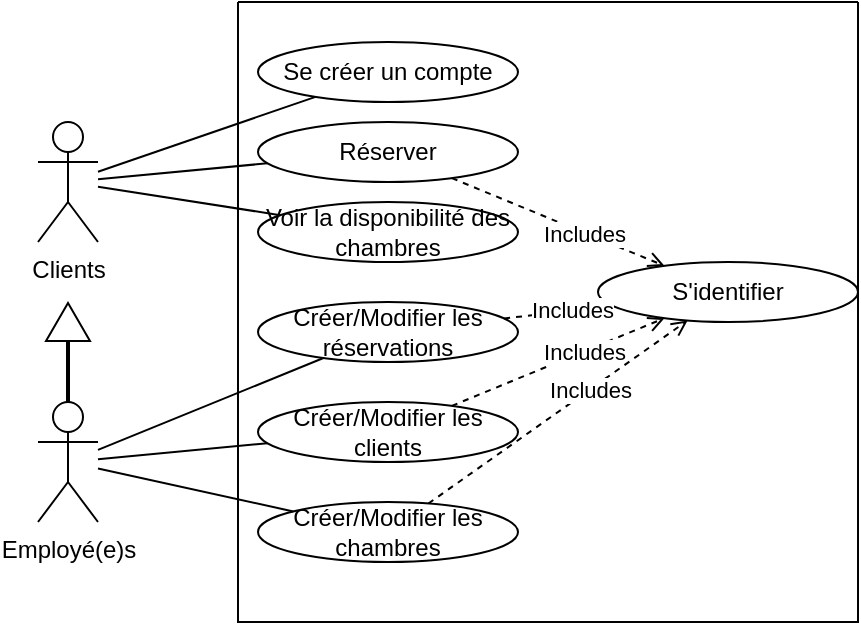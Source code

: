 <mxfile version="26.1.3">
  <diagram name="Page-1" id="L_e7yTvRXg8Vd2vKUfft">
    <mxGraphModel dx="683" dy="373" grid="1" gridSize="10" guides="1" tooltips="1" connect="1" arrows="1" fold="1" page="1" pageScale="1" pageWidth="827" pageHeight="1169" math="0" shadow="0">
      <root>
        <mxCell id="0" />
        <mxCell id="1" parent="0" />
        <mxCell id="TopxvmhcqRU4W3nKjWyD-1" value="Clients&lt;div&gt;&lt;br&gt;&lt;/div&gt;" style="shape=umlActor;verticalLabelPosition=bottom;verticalAlign=top;html=1;outlineConnect=0;" vertex="1" parent="1">
          <mxGeometry x="120" y="80" width="30" height="60" as="geometry" />
        </mxCell>
        <mxCell id="TopxvmhcqRU4W3nKjWyD-3" value="Employé(e)s" style="shape=umlActor;verticalLabelPosition=bottom;verticalAlign=top;html=1;outlineConnect=0;" vertex="1" parent="1">
          <mxGeometry x="120" y="220" width="30" height="60" as="geometry" />
        </mxCell>
        <mxCell id="TopxvmhcqRU4W3nKjWyD-4" value="" style="swimlane;startSize=0;" vertex="1" parent="1">
          <mxGeometry x="220" y="20" width="310" height="310" as="geometry" />
        </mxCell>
        <mxCell id="TopxvmhcqRU4W3nKjWyD-5" value="Réserver" style="ellipse;whiteSpace=wrap;html=1;" vertex="1" parent="TopxvmhcqRU4W3nKjWyD-4">
          <mxGeometry x="10" y="60" width="130" height="30" as="geometry" />
        </mxCell>
        <mxCell id="TopxvmhcqRU4W3nKjWyD-6" value="Créer/Modifier les réservations" style="ellipse;whiteSpace=wrap;html=1;" vertex="1" parent="TopxvmhcqRU4W3nKjWyD-4">
          <mxGeometry x="10" y="150" width="130" height="30" as="geometry" />
        </mxCell>
        <mxCell id="TopxvmhcqRU4W3nKjWyD-7" value="Créer/Modifier les clients" style="ellipse;whiteSpace=wrap;html=1;" vertex="1" parent="TopxvmhcqRU4W3nKjWyD-4">
          <mxGeometry x="10" y="200" width="130" height="30" as="geometry" />
        </mxCell>
        <mxCell id="TopxvmhcqRU4W3nKjWyD-8" value="Créer/Modifier les chambres" style="ellipse;whiteSpace=wrap;html=1;" vertex="1" parent="TopxvmhcqRU4W3nKjWyD-4">
          <mxGeometry x="10" y="250" width="130" height="30" as="geometry" />
        </mxCell>
        <mxCell id="TopxvmhcqRU4W3nKjWyD-18" value="Voir la disponibilité des chambres" style="ellipse;whiteSpace=wrap;html=1;" vertex="1" parent="TopxvmhcqRU4W3nKjWyD-4">
          <mxGeometry x="10" y="100" width="130" height="30" as="geometry" />
        </mxCell>
        <mxCell id="TopxvmhcqRU4W3nKjWyD-21" value="S&#39;identifier" style="ellipse;whiteSpace=wrap;html=1;" vertex="1" parent="TopxvmhcqRU4W3nKjWyD-4">
          <mxGeometry x="180" y="130" width="130" height="30" as="geometry" />
        </mxCell>
        <mxCell id="TopxvmhcqRU4W3nKjWyD-22" value="" style="endArrow=open;html=1;rounded=0;strokeColor=default;dashed=1;endFill=0;" edge="1" parent="TopxvmhcqRU4W3nKjWyD-4" source="TopxvmhcqRU4W3nKjWyD-5" target="TopxvmhcqRU4W3nKjWyD-21">
          <mxGeometry width="50" height="50" relative="1" as="geometry">
            <mxPoint x="60" y="130" as="sourcePoint" />
            <mxPoint x="110" y="80" as="targetPoint" />
          </mxGeometry>
        </mxCell>
        <mxCell id="TopxvmhcqRU4W3nKjWyD-26" value="Includes" style="edgeLabel;html=1;align=center;verticalAlign=middle;resizable=0;points=[];" vertex="1" connectable="0" parent="TopxvmhcqRU4W3nKjWyD-22">
          <mxGeometry x="0.243" relative="1" as="geometry">
            <mxPoint as="offset" />
          </mxGeometry>
        </mxCell>
        <mxCell id="TopxvmhcqRU4W3nKjWyD-23" value="Se créer un compte" style="ellipse;whiteSpace=wrap;html=1;" vertex="1" parent="TopxvmhcqRU4W3nKjWyD-4">
          <mxGeometry x="10" y="20" width="130" height="30" as="geometry" />
        </mxCell>
        <mxCell id="TopxvmhcqRU4W3nKjWyD-31" value="" style="endArrow=open;html=1;rounded=0;strokeColor=default;dashed=1;endFill=0;" edge="1" parent="TopxvmhcqRU4W3nKjWyD-4" source="TopxvmhcqRU4W3nKjWyD-7" target="TopxvmhcqRU4W3nKjWyD-21">
          <mxGeometry width="50" height="50" relative="1" as="geometry">
            <mxPoint x="150" y="206" as="sourcePoint" />
            <mxPoint x="256" y="250" as="targetPoint" />
          </mxGeometry>
        </mxCell>
        <mxCell id="TopxvmhcqRU4W3nKjWyD-32" value="Includes" style="edgeLabel;html=1;align=center;verticalAlign=middle;resizable=0;points=[];" vertex="1" connectable="0" parent="TopxvmhcqRU4W3nKjWyD-31">
          <mxGeometry x="0.243" relative="1" as="geometry">
            <mxPoint as="offset" />
          </mxGeometry>
        </mxCell>
        <mxCell id="TopxvmhcqRU4W3nKjWyD-33" value="" style="endArrow=open;html=1;rounded=0;strokeColor=default;dashed=1;endFill=0;" edge="1" parent="TopxvmhcqRU4W3nKjWyD-4" source="TopxvmhcqRU4W3nKjWyD-6" target="TopxvmhcqRU4W3nKjWyD-21">
          <mxGeometry width="50" height="50" relative="1" as="geometry">
            <mxPoint x="147" y="128" as="sourcePoint" />
            <mxPoint x="253" y="172" as="targetPoint" />
          </mxGeometry>
        </mxCell>
        <mxCell id="TopxvmhcqRU4W3nKjWyD-34" value="Includes" style="edgeLabel;html=1;align=center;verticalAlign=middle;resizable=0;points=[];" vertex="1" connectable="0" parent="TopxvmhcqRU4W3nKjWyD-33">
          <mxGeometry x="0.243" relative="1" as="geometry">
            <mxPoint as="offset" />
          </mxGeometry>
        </mxCell>
        <mxCell id="TopxvmhcqRU4W3nKjWyD-35" value="" style="endArrow=open;html=1;rounded=0;strokeColor=default;dashed=1;endFill=0;" edge="1" parent="TopxvmhcqRU4W3nKjWyD-4" source="TopxvmhcqRU4W3nKjWyD-8" target="TopxvmhcqRU4W3nKjWyD-21">
          <mxGeometry width="50" height="50" relative="1" as="geometry">
            <mxPoint x="180" y="220" as="sourcePoint" />
            <mxPoint x="286" y="264" as="targetPoint" />
          </mxGeometry>
        </mxCell>
        <mxCell id="TopxvmhcqRU4W3nKjWyD-36" value="Includes" style="edgeLabel;html=1;align=center;verticalAlign=middle;resizable=0;points=[];" vertex="1" connectable="0" parent="TopxvmhcqRU4W3nKjWyD-35">
          <mxGeometry x="0.243" relative="1" as="geometry">
            <mxPoint as="offset" />
          </mxGeometry>
        </mxCell>
        <mxCell id="TopxvmhcqRU4W3nKjWyD-9" value="" style="endArrow=none;html=1;rounded=0;" edge="1" parent="1" source="TopxvmhcqRU4W3nKjWyD-6" target="TopxvmhcqRU4W3nKjWyD-3">
          <mxGeometry width="50" height="50" relative="1" as="geometry">
            <mxPoint x="250" y="250" as="sourcePoint" />
            <mxPoint x="300" y="200" as="targetPoint" />
          </mxGeometry>
        </mxCell>
        <mxCell id="TopxvmhcqRU4W3nKjWyD-10" value="" style="endArrow=none;html=1;rounded=0;" edge="1" parent="1" source="TopxvmhcqRU4W3nKjWyD-7" target="TopxvmhcqRU4W3nKjWyD-3">
          <mxGeometry width="50" height="50" relative="1" as="geometry">
            <mxPoint x="453" y="142" as="sourcePoint" />
            <mxPoint x="530" y="107" as="targetPoint" />
          </mxGeometry>
        </mxCell>
        <mxCell id="TopxvmhcqRU4W3nKjWyD-11" value="" style="endArrow=none;html=1;rounded=0;" edge="1" parent="1" source="TopxvmhcqRU4W3nKjWyD-8" target="TopxvmhcqRU4W3nKjWyD-3">
          <mxGeometry width="50" height="50" relative="1" as="geometry">
            <mxPoint x="496.5" y="215" as="sourcePoint" />
            <mxPoint x="560" y="200" as="targetPoint" />
          </mxGeometry>
        </mxCell>
        <mxCell id="TopxvmhcqRU4W3nKjWyD-13" value="" style="shape=flexArrow;endArrow=classic;html=1;rounded=0;spacing=2;strokeWidth=1;width=1;" edge="1" parent="1" source="TopxvmhcqRU4W3nKjWyD-3">
          <mxGeometry width="50" height="50" relative="1" as="geometry">
            <mxPoint x="290" y="90" as="sourcePoint" />
            <mxPoint x="135" y="170" as="targetPoint" />
          </mxGeometry>
        </mxCell>
        <mxCell id="TopxvmhcqRU4W3nKjWyD-16" value="" style="endArrow=none;html=1;rounded=0;" edge="1" parent="1" source="TopxvmhcqRU4W3nKjWyD-1" target="TopxvmhcqRU4W3nKjWyD-5">
          <mxGeometry width="50" height="50" relative="1" as="geometry">
            <mxPoint x="250" y="250" as="sourcePoint" />
            <mxPoint x="300" y="200" as="targetPoint" />
          </mxGeometry>
        </mxCell>
        <mxCell id="TopxvmhcqRU4W3nKjWyD-19" value="" style="endArrow=none;html=1;rounded=0;" edge="1" parent="1" source="TopxvmhcqRU4W3nKjWyD-1" target="TopxvmhcqRU4W3nKjWyD-18">
          <mxGeometry width="50" height="50" relative="1" as="geometry">
            <mxPoint x="250" y="250" as="sourcePoint" />
            <mxPoint x="300" y="200" as="targetPoint" />
          </mxGeometry>
        </mxCell>
        <mxCell id="TopxvmhcqRU4W3nKjWyD-24" value="" style="endArrow=none;html=1;rounded=0;" edge="1" parent="1" source="TopxvmhcqRU4W3nKjWyD-1" target="TopxvmhcqRU4W3nKjWyD-23">
          <mxGeometry width="50" height="50" relative="1" as="geometry">
            <mxPoint x="160" y="122" as="sourcePoint" />
            <mxPoint x="251" y="137" as="targetPoint" />
          </mxGeometry>
        </mxCell>
      </root>
    </mxGraphModel>
  </diagram>
</mxfile>
